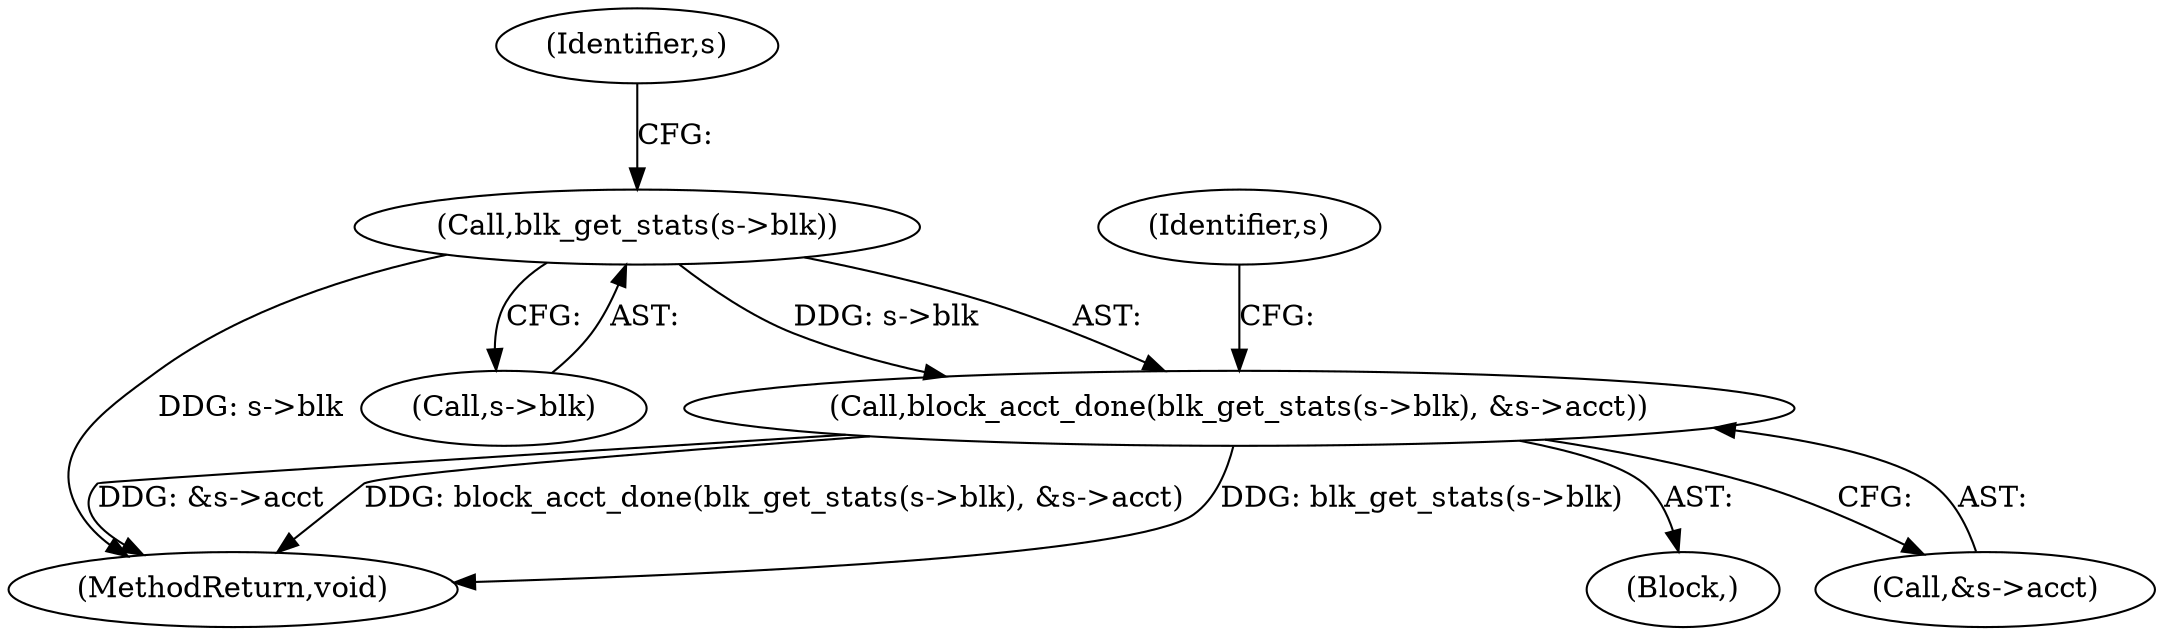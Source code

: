 digraph "0_qemu_3251bdcf1c67427d964517053c3d185b46e618e8_0@pointer" {
"1000388" [label="(Call,block_acct_done(blk_get_stats(s->blk), &s->acct))"];
"1000389" [label="(Call,blk_get_stats(s->blk))"];
"1000389" [label="(Call,blk_get_stats(s->blk))"];
"1000400" [label="(MethodReturn,void)"];
"1000390" [label="(Call,s->blk)"];
"1000395" [label="(Identifier,s)"];
"1000398" [label="(Identifier,s)"];
"1000387" [label="(Block,)"];
"1000388" [label="(Call,block_acct_done(blk_get_stats(s->blk), &s->acct))"];
"1000393" [label="(Call,&s->acct)"];
"1000388" -> "1000387"  [label="AST: "];
"1000388" -> "1000393"  [label="CFG: "];
"1000389" -> "1000388"  [label="AST: "];
"1000393" -> "1000388"  [label="AST: "];
"1000398" -> "1000388"  [label="CFG: "];
"1000388" -> "1000400"  [label="DDG: blk_get_stats(s->blk)"];
"1000388" -> "1000400"  [label="DDG: &s->acct"];
"1000388" -> "1000400"  [label="DDG: block_acct_done(blk_get_stats(s->blk), &s->acct)"];
"1000389" -> "1000388"  [label="DDG: s->blk"];
"1000389" -> "1000390"  [label="CFG: "];
"1000390" -> "1000389"  [label="AST: "];
"1000395" -> "1000389"  [label="CFG: "];
"1000389" -> "1000400"  [label="DDG: s->blk"];
}
